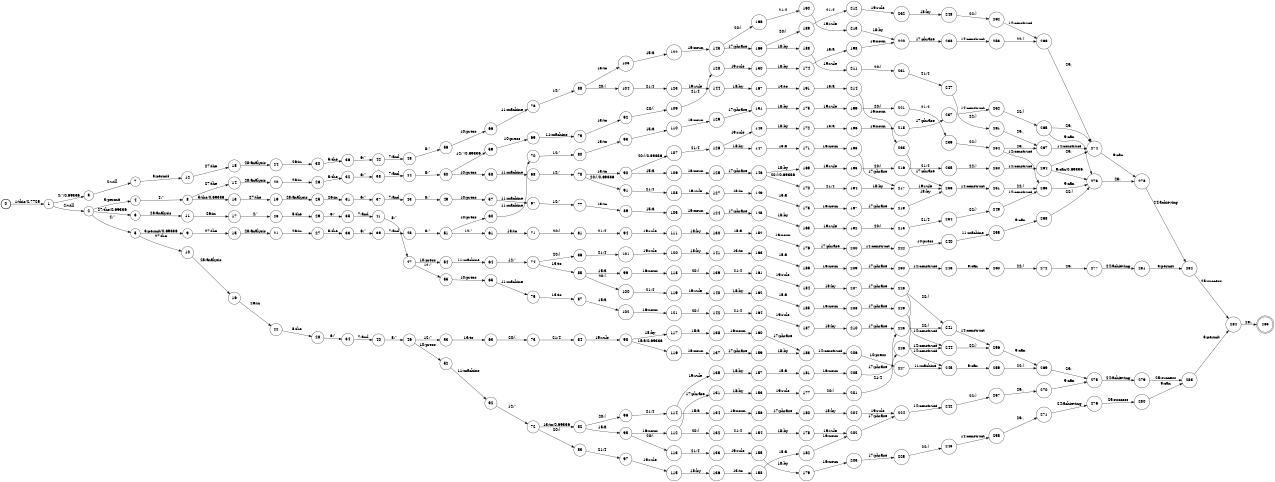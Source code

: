 digraph FST {
rankdir = LR;
size = "8.5,11";
label = "";
center = 1;
orientation = Portrait;
ranksep = "0.4";
nodesep = "0.25";
0 [label = "0", shape = circle, style = bold, fontsize = 14]
	0 -> 1 [label = "1:this/2.7725", fontsize = 14];
1 [label = "1", shape = circle, style = solid, fontsize = 14]
	1 -> 2 [label = "2:will", fontsize = 14];
	1 -> 3 [label = "4:&quot;/0.69336", fontsize = 14];
2 [label = "2", shape = circle, style = solid, fontsize = 14]
	2 -> 4 [label = "3:permit", fontsize = 14];
	2 -> 5 [label = "4:&quot;", fontsize = 14];
	2 -> 6 [label = "27:the/0.69336", fontsize = 14];
3 [label = "3", shape = circle, style = solid, fontsize = 14]
	3 -> 7 [label = "2:will", fontsize = 14];
4 [label = "4", shape = circle, style = solid, fontsize = 14]
	4 -> 8 [label = "4:&quot;", fontsize = 14];
5 [label = "5", shape = circle, style = solid, fontsize = 14]
	5 -> 9 [label = "3:permit/0.69336", fontsize = 14];
	5 -> 10 [label = "27:the", fontsize = 14];
6 [label = "6", shape = circle, style = solid, fontsize = 14]
	6 -> 11 [label = "28:analysis", fontsize = 14];
7 [label = "7", shape = circle, style = solid, fontsize = 14]
	7 -> 12 [label = "3:permit", fontsize = 14];
8 [label = "8", shape = circle, style = solid, fontsize = 14]
	8 -> 13 [label = "5:the/0.69336", fontsize = 14];
	8 -> 14 [label = "27:the", fontsize = 14];
9 [label = "9", shape = circle, style = solid, fontsize = 14]
	9 -> 15 [label = "27:the", fontsize = 14];
10 [label = "10", shape = circle, style = solid, fontsize = 14]
	10 -> 16 [label = "28:analysis", fontsize = 14];
11 [label = "11", shape = circle, style = solid, fontsize = 14]
	11 -> 17 [label = "26:in", fontsize = 14];
12 [label = "12", shape = circle, style = solid, fontsize = 14]
	12 -> 18 [label = "27:the", fontsize = 14];
13 [label = "13", shape = circle, style = solid, fontsize = 14]
	13 -> 19 [label = "27:the", fontsize = 14];
14 [label = "14", shape = circle, style = solid, fontsize = 14]
	14 -> 20 [label = "28:analysis", fontsize = 14];
15 [label = "15", shape = circle, style = solid, fontsize = 14]
	15 -> 21 [label = "28:analysis", fontsize = 14];
16 [label = "16", shape = circle, style = solid, fontsize = 14]
	16 -> 22 [label = "26:in", fontsize = 14];
17 [label = "17", shape = circle, style = solid, fontsize = 14]
	17 -> 23 [label = "4:&quot;", fontsize = 14];
18 [label = "18", shape = circle, style = solid, fontsize = 14]
	18 -> 24 [label = "28:analysis", fontsize = 14];
19 [label = "19", shape = circle, style = solid, fontsize = 14]
	19 -> 25 [label = "28:analysis", fontsize = 14];
20 [label = "20", shape = circle, style = solid, fontsize = 14]
	20 -> 26 [label = "26:in", fontsize = 14];
21 [label = "21", shape = circle, style = solid, fontsize = 14]
	21 -> 27 [label = "26:in", fontsize = 14];
22 [label = "22", shape = circle, style = solid, fontsize = 14]
	22 -> 28 [label = "5:the", fontsize = 14];
23 [label = "23", shape = circle, style = solid, fontsize = 14]
	23 -> 29 [label = "5:the", fontsize = 14];
24 [label = "24", shape = circle, style = solid, fontsize = 14]
	24 -> 30 [label = "26:in", fontsize = 14];
25 [label = "25", shape = circle, style = solid, fontsize = 14]
	25 -> 31 [label = "26:in", fontsize = 14];
26 [label = "26", shape = circle, style = solid, fontsize = 14]
	26 -> 32 [label = "5:the", fontsize = 14];
27 [label = "27", shape = circle, style = solid, fontsize = 14]
	27 -> 33 [label = "5:the", fontsize = 14];
28 [label = "28", shape = circle, style = solid, fontsize = 14]
	28 -> 34 [label = "6:&quot;", fontsize = 14];
29 [label = "29", shape = circle, style = solid, fontsize = 14]
	29 -> 35 [label = "6:&quot;", fontsize = 14];
30 [label = "30", shape = circle, style = solid, fontsize = 14]
	30 -> 36 [label = "5:the", fontsize = 14];
31 [label = "31", shape = circle, style = solid, fontsize = 14]
	31 -> 37 [label = "6:&quot;", fontsize = 14];
32 [label = "32", shape = circle, style = solid, fontsize = 14]
	32 -> 38 [label = "6:&quot;", fontsize = 14];
33 [label = "33", shape = circle, style = solid, fontsize = 14]
	33 -> 39 [label = "6:&quot;", fontsize = 14];
34 [label = "34", shape = circle, style = solid, fontsize = 14]
	34 -> 40 [label = "7:and", fontsize = 14];
35 [label = "35", shape = circle, style = solid, fontsize = 14]
	35 -> 41 [label = "7:and", fontsize = 14];
36 [label = "36", shape = circle, style = solid, fontsize = 14]
	36 -> 42 [label = "6:&quot;", fontsize = 14];
37 [label = "37", shape = circle, style = solid, fontsize = 14]
	37 -> 43 [label = "7:and", fontsize = 14];
38 [label = "38", shape = circle, style = solid, fontsize = 14]
	38 -> 44 [label = "7:and", fontsize = 14];
39 [label = "39", shape = circle, style = solid, fontsize = 14]
	39 -> 45 [label = "7:and", fontsize = 14];
40 [label = "40", shape = circle, style = solid, fontsize = 14]
	40 -> 46 [label = "8:&quot;", fontsize = 14];
41 [label = "41", shape = circle, style = solid, fontsize = 14]
	41 -> 47 [label = "8:&quot;", fontsize = 14];
42 [label = "42", shape = circle, style = solid, fontsize = 14]
	42 -> 48 [label = "7:and", fontsize = 14];
43 [label = "43", shape = circle, style = solid, fontsize = 14]
	43 -> 49 [label = "8:&quot;", fontsize = 14];
44 [label = "44", shape = circle, style = solid, fontsize = 14]
	44 -> 50 [label = "8:&quot;", fontsize = 14];
45 [label = "45", shape = circle, style = solid, fontsize = 14]
	45 -> 51 [label = "8:&quot;", fontsize = 14];
46 [label = "46", shape = circle, style = solid, fontsize = 14]
	46 -> 53 [label = "12:&quot;", fontsize = 14];
	46 -> 52 [label = "10:press", fontsize = 14];
47 [label = "47", shape = circle, style = solid, fontsize = 14]
	47 -> 55 [label = "12:&quot;", fontsize = 14];
	47 -> 54 [label = "10:press", fontsize = 14];
48 [label = "48", shape = circle, style = solid, fontsize = 14]
	48 -> 56 [label = "8:&quot;", fontsize = 14];
49 [label = "49", shape = circle, style = solid, fontsize = 14]
	49 -> 57 [label = "10:press", fontsize = 14];
50 [label = "50", shape = circle, style = solid, fontsize = 14]
	50 -> 59 [label = "12:&quot;/0.69336", fontsize = 14];
	50 -> 58 [label = "10:press", fontsize = 14];
51 [label = "51", shape = circle, style = solid, fontsize = 14]
	51 -> 61 [label = "12:&quot;", fontsize = 14];
	51 -> 60 [label = "10:press", fontsize = 14];
52 [label = "52", shape = circle, style = solid, fontsize = 14]
	52 -> 62 [label = "11:machine", fontsize = 14];
53 [label = "53", shape = circle, style = solid, fontsize = 14]
	53 -> 63 [label = "13:to", fontsize = 14];
54 [label = "54", shape = circle, style = solid, fontsize = 14]
	54 -> 64 [label = "11:machine", fontsize = 14];
55 [label = "55", shape = circle, style = solid, fontsize = 14]
	55 -> 65 [label = "10:press", fontsize = 14];
56 [label = "56", shape = circle, style = solid, fontsize = 14]
	56 -> 66 [label = "10:press", fontsize = 14];
57 [label = "57", shape = circle, style = solid, fontsize = 14]
	57 -> 67 [label = "11:machine", fontsize = 14];
58 [label = "58", shape = circle, style = solid, fontsize = 14]
	58 -> 68 [label = "11:machine", fontsize = 14];
59 [label = "59", shape = circle, style = solid, fontsize = 14]
	59 -> 69 [label = "10:press", fontsize = 14];
60 [label = "60", shape = circle, style = solid, fontsize = 14]
	60 -> 70 [label = "11:machine", fontsize = 14];
61 [label = "61", shape = circle, style = solid, fontsize = 14]
	61 -> 71 [label = "13:to", fontsize = 14];
62 [label = "62", shape = circle, style = solid, fontsize = 14]
	62 -> 72 [label = "12:&quot;", fontsize = 14];
63 [label = "63", shape = circle, style = solid, fontsize = 14]
	63 -> 73 [label = "20:(", fontsize = 14];
64 [label = "64", shape = circle, style = solid, fontsize = 14]
	64 -> 74 [label = "12:&quot;", fontsize = 14];
65 [label = "65", shape = circle, style = solid, fontsize = 14]
	65 -> 75 [label = "11:machine", fontsize = 14];
66 [label = "66", shape = circle, style = solid, fontsize = 14]
	66 -> 76 [label = "11:machine", fontsize = 14];
67 [label = "67", shape = circle, style = solid, fontsize = 14]
	67 -> 77 [label = "12:&quot;", fontsize = 14];
68 [label = "68", shape = circle, style = solid, fontsize = 14]
	68 -> 78 [label = "12:&quot;", fontsize = 14];
69 [label = "69", shape = circle, style = solid, fontsize = 14]
	69 -> 79 [label = "11:machine", fontsize = 14];
70 [label = "70", shape = circle, style = solid, fontsize = 14]
	70 -> 80 [label = "12:&quot;", fontsize = 14];
71 [label = "71", shape = circle, style = solid, fontsize = 14]
	71 -> 81 [label = "20:(", fontsize = 14];
72 [label = "72", shape = circle, style = solid, fontsize = 14]
	72 -> 82 [label = "13:to/0.69336", fontsize = 14];
	72 -> 83 [label = "20:(", fontsize = 14];
73 [label = "73", shape = circle, style = solid, fontsize = 14]
	73 -> 84 [label = "21:4", fontsize = 14];
74 [label = "74", shape = circle, style = solid, fontsize = 14]
	74 -> 85 [label = "13:to", fontsize = 14];
	74 -> 86 [label = "20:(", fontsize = 14];
75 [label = "75", shape = circle, style = solid, fontsize = 14]
	75 -> 87 [label = "13:to", fontsize = 14];
76 [label = "76", shape = circle, style = solid, fontsize = 14]
	76 -> 88 [label = "12:&quot;", fontsize = 14];
77 [label = "77", shape = circle, style = solid, fontsize = 14]
	77 -> 89 [label = "13:to", fontsize = 14];
78 [label = "78", shape = circle, style = solid, fontsize = 14]
	78 -> 90 [label = "13:to", fontsize = 14];
	78 -> 91 [label = "20:(/0.69336", fontsize = 14];
79 [label = "79", shape = circle, style = solid, fontsize = 14]
	79 -> 92 [label = "13:to", fontsize = 14];
80 [label = "80", shape = circle, style = solid, fontsize = 14]
	80 -> 93 [label = "13:to", fontsize = 14];
81 [label = "81", shape = circle, style = solid, fontsize = 14]
	81 -> 94 [label = "21:4", fontsize = 14];
82 [label = "82", shape = circle, style = solid, fontsize = 14]
	82 -> 95 [label = "15:a", fontsize = 14];
	82 -> 96 [label = "20:(", fontsize = 14];
83 [label = "83", shape = circle, style = solid, fontsize = 14]
	83 -> 97 [label = "21:4", fontsize = 14];
84 [label = "84", shape = circle, style = solid, fontsize = 14]
	84 -> 98 [label = "19:rule", fontsize = 14];
85 [label = "85", shape = circle, style = solid, fontsize = 14]
	85 -> 99 [label = "15:a", fontsize = 14];
	85 -> 100 [label = "20:(", fontsize = 14];
86 [label = "86", shape = circle, style = solid, fontsize = 14]
	86 -> 101 [label = "21:4", fontsize = 14];
87 [label = "87", shape = circle, style = solid, fontsize = 14]
	87 -> 102 [label = "15:a", fontsize = 14];
88 [label = "88", shape = circle, style = solid, fontsize = 14]
	88 -> 103 [label = "13:to", fontsize = 14];
	88 -> 104 [label = "20:(", fontsize = 14];
89 [label = "89", shape = circle, style = solid, fontsize = 14]
	89 -> 105 [label = "15:a", fontsize = 14];
90 [label = "90", shape = circle, style = solid, fontsize = 14]
	90 -> 106 [label = "15:a", fontsize = 14];
	90 -> 107 [label = "20:(/0.69336", fontsize = 14];
91 [label = "91", shape = circle, style = solid, fontsize = 14]
	91 -> 108 [label = "21:4", fontsize = 14];
92 [label = "92", shape = circle, style = solid, fontsize = 14]
	92 -> 109 [label = "20:(", fontsize = 14];
93 [label = "93", shape = circle, style = solid, fontsize = 14]
	93 -> 110 [label = "15:a", fontsize = 14];
94 [label = "94", shape = circle, style = solid, fontsize = 14]
	94 -> 111 [label = "19:rule", fontsize = 14];
95 [label = "95", shape = circle, style = solid, fontsize = 14]
	95 -> 112 [label = "16:noun", fontsize = 14];
	95 -> 113 [label = "20:(", fontsize = 14];
96 [label = "96", shape = circle, style = solid, fontsize = 14]
	96 -> 114 [label = "21:4", fontsize = 14];
97 [label = "97", shape = circle, style = solid, fontsize = 14]
	97 -> 115 [label = "19:rule", fontsize = 14];
98 [label = "98", shape = circle, style = solid, fontsize = 14]
	98 -> 116 [label = "15:a/0.69336", fontsize = 14];
	98 -> 117 [label = "18:by", fontsize = 14];
99 [label = "99", shape = circle, style = solid, fontsize = 14]
	99 -> 118 [label = "16:noun", fontsize = 14];
100 [label = "100", shape = circle, style = solid, fontsize = 14]
	100 -> 119 [label = "21:4", fontsize = 14];
101 [label = "101", shape = circle, style = solid, fontsize = 14]
	101 -> 120 [label = "19:rule", fontsize = 14];
102 [label = "102", shape = circle, style = solid, fontsize = 14]
	102 -> 121 [label = "16:noun", fontsize = 14];
103 [label = "103", shape = circle, style = solid, fontsize = 14]
	103 -> 122 [label = "15:a", fontsize = 14];
104 [label = "104", shape = circle, style = solid, fontsize = 14]
	104 -> 123 [label = "21:4", fontsize = 14];
105 [label = "105", shape = circle, style = solid, fontsize = 14]
	105 -> 124 [label = "16:noun", fontsize = 14];
106 [label = "106", shape = circle, style = solid, fontsize = 14]
	106 -> 125 [label = "16:noun", fontsize = 14];
107 [label = "107", shape = circle, style = solid, fontsize = 14]
	107 -> 126 [label = "21:4", fontsize = 14];
108 [label = "108", shape = circle, style = solid, fontsize = 14]
	108 -> 127 [label = "19:rule", fontsize = 14];
109 [label = "109", shape = circle, style = solid, fontsize = 14]
	109 -> 128 [label = "21:4", fontsize = 14];
110 [label = "110", shape = circle, style = solid, fontsize = 14]
	110 -> 129 [label = "16:noun", fontsize = 14];
111 [label = "111", shape = circle, style = solid, fontsize = 14]
	111 -> 130 [label = "18:by", fontsize = 14];
112 [label = "112", shape = circle, style = solid, fontsize = 14]
	112 -> 131 [label = "17:phrase", fontsize = 14];
	112 -> 132 [label = "20:(", fontsize = 14];
113 [label = "113", shape = circle, style = solid, fontsize = 14]
	113 -> 133 [label = "21:4", fontsize = 14];
114 [label = "114", shape = circle, style = solid, fontsize = 14]
	114 -> 134 [label = "15:a", fontsize = 14];
	114 -> 135 [label = "19:rule", fontsize = 14];
115 [label = "115", shape = circle, style = solid, fontsize = 14]
	115 -> 136 [label = "18:by", fontsize = 14];
116 [label = "116", shape = circle, style = solid, fontsize = 14]
	116 -> 137 [label = "16:noun", fontsize = 14];
117 [label = "117", shape = circle, style = solid, fontsize = 14]
	117 -> 138 [label = "15:a", fontsize = 14];
118 [label = "118", shape = circle, style = solid, fontsize = 14]
	118 -> 139 [label = "20:(", fontsize = 14];
119 [label = "119", shape = circle, style = solid, fontsize = 14]
	119 -> 140 [label = "19:rule", fontsize = 14];
120 [label = "120", shape = circle, style = solid, fontsize = 14]
	120 -> 141 [label = "18:by", fontsize = 14];
121 [label = "121", shape = circle, style = solid, fontsize = 14]
	121 -> 142 [label = "20:(", fontsize = 14];
122 [label = "122", shape = circle, style = solid, fontsize = 14]
	122 -> 143 [label = "16:noun", fontsize = 14];
123 [label = "123", shape = circle, style = solid, fontsize = 14]
	123 -> 144 [label = "19:rule", fontsize = 14];
124 [label = "124", shape = circle, style = solid, fontsize = 14]
	124 -> 145 [label = "17:phrase", fontsize = 14];
125 [label = "125", shape = circle, style = solid, fontsize = 14]
	125 -> 146 [label = "17:phrase", fontsize = 14];
126 [label = "126", shape = circle, style = solid, fontsize = 14]
	126 -> 147 [label = "18:by", fontsize = 14];
	126 -> 148 [label = "19:rule", fontsize = 14];
127 [label = "127", shape = circle, style = solid, fontsize = 14]
	127 -> 149 [label = "13:to", fontsize = 14];
128 [label = "128", shape = circle, style = solid, fontsize = 14]
	128 -> 150 [label = "19:rule", fontsize = 14];
129 [label = "129", shape = circle, style = solid, fontsize = 14]
	129 -> 151 [label = "17:phrase", fontsize = 14];
130 [label = "130", shape = circle, style = solid, fontsize = 14]
	130 -> 152 [label = "15:a", fontsize = 14];
131 [label = "131", shape = circle, style = solid, fontsize = 14]
	131 -> 153 [label = "18:by", fontsize = 14];
132 [label = "132", shape = circle, style = solid, fontsize = 14]
	132 -> 154 [label = "21:4", fontsize = 14];
133 [label = "133", shape = circle, style = solid, fontsize = 14]
	133 -> 155 [label = "19:rule", fontsize = 14];
134 [label = "134", shape = circle, style = solid, fontsize = 14]
	134 -> 156 [label = "16:noun", fontsize = 14];
135 [label = "135", shape = circle, style = solid, fontsize = 14]
	135 -> 157 [label = "18:by", fontsize = 14];
136 [label = "136", shape = circle, style = solid, fontsize = 14]
	136 -> 158 [label = "13:to", fontsize = 14];
137 [label = "137", shape = circle, style = solid, fontsize = 14]
	137 -> 159 [label = "17:phrase", fontsize = 14];
138 [label = "138", shape = circle, style = solid, fontsize = 14]
	138 -> 160 [label = "16:noun", fontsize = 14];
139 [label = "139", shape = circle, style = solid, fontsize = 14]
	139 -> 161 [label = "21:4", fontsize = 14];
140 [label = "140", shape = circle, style = solid, fontsize = 14]
	140 -> 162 [label = "18:by", fontsize = 14];
141 [label = "141", shape = circle, style = solid, fontsize = 14]
	141 -> 163 [label = "13:to", fontsize = 14];
142 [label = "142", shape = circle, style = solid, fontsize = 14]
	142 -> 164 [label = "21:4", fontsize = 14];
143 [label = "143", shape = circle, style = solid, fontsize = 14]
	143 -> 165 [label = "17:phrase", fontsize = 14];
	143 -> 166 [label = "20:(", fontsize = 14];
144 [label = "144", shape = circle, style = solid, fontsize = 14]
	144 -> 167 [label = "18:by", fontsize = 14];
145 [label = "145", shape = circle, style = solid, fontsize = 14]
	145 -> 168 [label = "18:by", fontsize = 14];
146 [label = "146", shape = circle, style = solid, fontsize = 14]
	146 -> 169 [label = "18:by", fontsize = 14];
	146 -> 170 [label = "20:(/0.69336", fontsize = 14];
147 [label = "147", shape = circle, style = solid, fontsize = 14]
	147 -> 171 [label = "15:a", fontsize = 14];
148 [label = "148", shape = circle, style = solid, fontsize = 14]
	148 -> 172 [label = "18:by", fontsize = 14];
149 [label = "149", shape = circle, style = solid, fontsize = 14]
	149 -> 173 [label = "15:a", fontsize = 14];
150 [label = "150", shape = circle, style = solid, fontsize = 14]
	150 -> 174 [label = "18:by", fontsize = 14];
151 [label = "151", shape = circle, style = solid, fontsize = 14]
	151 -> 175 [label = "18:by", fontsize = 14];
152 [label = "152", shape = circle, style = solid, fontsize = 14]
	152 -> 176 [label = "16:noun", fontsize = 14];
153 [label = "153", shape = circle, style = solid, fontsize = 14]
	153 -> 177 [label = "19:rule", fontsize = 14];
154 [label = "154", shape = circle, style = solid, fontsize = 14]
	154 -> 178 [label = "18:by", fontsize = 14];
155 [label = "155", shape = circle, style = solid, fontsize = 14]
	155 -> 179 [label = "18:by", fontsize = 14];
156 [label = "156", shape = circle, style = solid, fontsize = 14]
	156 -> 180 [label = "17:phrase", fontsize = 14];
157 [label = "157", shape = circle, style = solid, fontsize = 14]
	157 -> 181 [label = "15:a", fontsize = 14];
158 [label = "158", shape = circle, style = solid, fontsize = 14]
	158 -> 182 [label = "15:a", fontsize = 14];
159 [label = "159", shape = circle, style = solid, fontsize = 14]
	159 -> 183 [label = "18:by", fontsize = 14];
160 [label = "160", shape = circle, style = solid, fontsize = 14]
	160 -> 183 [label = "17:phrase", fontsize = 14];
161 [label = "161", shape = circle, style = solid, fontsize = 14]
	161 -> 184 [label = "19:rule", fontsize = 14];
162 [label = "162", shape = circle, style = solid, fontsize = 14]
	162 -> 185 [label = "15:a", fontsize = 14];
163 [label = "163", shape = circle, style = solid, fontsize = 14]
	163 -> 186 [label = "15:a", fontsize = 14];
164 [label = "164", shape = circle, style = solid, fontsize = 14]
	164 -> 187 [label = "19:rule", fontsize = 14];
165 [label = "165", shape = circle, style = solid, fontsize = 14]
	165 -> 188 [label = "18:by", fontsize = 14];
	165 -> 189 [label = "20:(", fontsize = 14];
166 [label = "166", shape = circle, style = solid, fontsize = 14]
	166 -> 190 [label = "21:4", fontsize = 14];
167 [label = "167", shape = circle, style = solid, fontsize = 14]
	167 -> 191 [label = "13:to", fontsize = 14];
168 [label = "168", shape = circle, style = solid, fontsize = 14]
	168 -> 192 [label = "19:rule", fontsize = 14];
169 [label = "169", shape = circle, style = solid, fontsize = 14]
	169 -> 193 [label = "19:rule", fontsize = 14];
170 [label = "170", shape = circle, style = solid, fontsize = 14]
	170 -> 194 [label = "21:4", fontsize = 14];
171 [label = "171", shape = circle, style = solid, fontsize = 14]
	171 -> 195 [label = "16:noun", fontsize = 14];
172 [label = "172", shape = circle, style = solid, fontsize = 14]
	172 -> 196 [label = "15:a", fontsize = 14];
173 [label = "173", shape = circle, style = solid, fontsize = 14]
	173 -> 197 [label = "16:noun", fontsize = 14];
174 [label = "174", shape = circle, style = solid, fontsize = 14]
	174 -> 198 [label = "15:a", fontsize = 14];
175 [label = "175", shape = circle, style = solid, fontsize = 14]
	175 -> 199 [label = "19:rule", fontsize = 14];
176 [label = "176", shape = circle, style = solid, fontsize = 14]
	176 -> 200 [label = "17:phrase", fontsize = 14];
177 [label = "177", shape = circle, style = solid, fontsize = 14]
	177 -> 201 [label = "20:(", fontsize = 14];
178 [label = "178", shape = circle, style = solid, fontsize = 14]
	178 -> 202 [label = "19:rule", fontsize = 14];
179 [label = "179", shape = circle, style = solid, fontsize = 14]
	179 -> 203 [label = "16:noun", fontsize = 14];
180 [label = "180", shape = circle, style = solid, fontsize = 14]
	180 -> 204 [label = "18:by", fontsize = 14];
181 [label = "181", shape = circle, style = solid, fontsize = 14]
	181 -> 205 [label = "16:noun", fontsize = 14];
182 [label = "182", shape = circle, style = solid, fontsize = 14]
	182 -> 202 [label = "16:noun", fontsize = 14];
183 [label = "183", shape = circle, style = solid, fontsize = 14]
	183 -> 206 [label = "14:construct", fontsize = 14];
184 [label = "184", shape = circle, style = solid, fontsize = 14]
	184 -> 207 [label = "18:by", fontsize = 14];
185 [label = "185", shape = circle, style = solid, fontsize = 14]
	185 -> 208 [label = "16:noun", fontsize = 14];
186 [label = "186", shape = circle, style = solid, fontsize = 14]
	186 -> 209 [label = "16:noun", fontsize = 14];
187 [label = "187", shape = circle, style = solid, fontsize = 14]
	187 -> 210 [label = "18:by", fontsize = 14];
188 [label = "188", shape = circle, style = solid, fontsize = 14]
	188 -> 211 [label = "19:rule", fontsize = 14];
189 [label = "189", shape = circle, style = solid, fontsize = 14]
	189 -> 212 [label = "21:4", fontsize = 14];
190 [label = "190", shape = circle, style = solid, fontsize = 14]
	190 -> 213 [label = "19:rule", fontsize = 14];
191 [label = "191", shape = circle, style = solid, fontsize = 14]
	191 -> 214 [label = "15:a", fontsize = 14];
192 [label = "192", shape = circle, style = solid, fontsize = 14]
	192 -> 215 [label = "20:(", fontsize = 14];
193 [label = "193", shape = circle, style = solid, fontsize = 14]
	193 -> 216 [label = "20:(", fontsize = 14];
194 [label = "194", shape = circle, style = solid, fontsize = 14]
	194 -> 217 [label = "18:by", fontsize = 14];
195 [label = "195", shape = circle, style = solid, fontsize = 14]
	195 -> 217 [label = "17:phrase", fontsize = 14];
196 [label = "196", shape = circle, style = solid, fontsize = 14]
	196 -> 218 [label = "16:noun", fontsize = 14];
197 [label = "197", shape = circle, style = solid, fontsize = 14]
	197 -> 219 [label = "17:phrase", fontsize = 14];
198 [label = "198", shape = circle, style = solid, fontsize = 14]
	198 -> 220 [label = "16:noun", fontsize = 14];
199 [label = "199", shape = circle, style = solid, fontsize = 14]
	199 -> 221 [label = "20:(", fontsize = 14];
200 [label = "200", shape = circle, style = solid, fontsize = 14]
	200 -> 222 [label = "14:construct", fontsize = 14];
201 [label = "201", shape = circle, style = solid, fontsize = 14]
	201 -> 223 [label = "21:4", fontsize = 14];
202 [label = "202", shape = circle, style = solid, fontsize = 14]
	202 -> 224 [label = "17:phrase", fontsize = 14];
203 [label = "203", shape = circle, style = solid, fontsize = 14]
	203 -> 225 [label = "17:phrase", fontsize = 14];
204 [label = "204", shape = circle, style = solid, fontsize = 14]
	204 -> 224 [label = "19:rule", fontsize = 14];
205 [label = "205", shape = circle, style = solid, fontsize = 14]
	205 -> 226 [label = "17:phrase", fontsize = 14];
206 [label = "206", shape = circle, style = solid, fontsize = 14]
	206 -> 227 [label = "10:press", fontsize = 14];
207 [label = "207", shape = circle, style = solid, fontsize = 14]
	207 -> 228 [label = "17:phrase", fontsize = 14];
208 [label = "208", shape = circle, style = solid, fontsize = 14]
	208 -> 229 [label = "17:phrase", fontsize = 14];
209 [label = "209", shape = circle, style = solid, fontsize = 14]
	209 -> 230 [label = "17:phrase", fontsize = 14];
210 [label = "210", shape = circle, style = solid, fontsize = 14]
	210 -> 223 [label = "17:phrase", fontsize = 14];
211 [label = "211", shape = circle, style = solid, fontsize = 14]
	211 -> 231 [label = "20:(", fontsize = 14];
212 [label = "212", shape = circle, style = solid, fontsize = 14]
	212 -> 232 [label = "19:rule", fontsize = 14];
213 [label = "213", shape = circle, style = solid, fontsize = 14]
	213 -> 220 [label = "18:by", fontsize = 14];
214 [label = "214", shape = circle, style = solid, fontsize = 14]
	214 -> 233 [label = "16:noun", fontsize = 14];
215 [label = "215", shape = circle, style = solid, fontsize = 14]
	215 -> 234 [label = "21:4", fontsize = 14];
216 [label = "216", shape = circle, style = solid, fontsize = 14]
	216 -> 235 [label = "21:4", fontsize = 14];
217 [label = "217", shape = circle, style = solid, fontsize = 14]
	217 -> 236 [label = "19:rule", fontsize = 14];
218 [label = "218", shape = circle, style = solid, fontsize = 14]
	218 -> 237 [label = "17:phrase", fontsize = 14];
219 [label = "219", shape = circle, style = solid, fontsize = 14]
	219 -> 236 [label = "18:by", fontsize = 14];
220 [label = "220", shape = circle, style = solid, fontsize = 14]
	220 -> 238 [label = "17:phrase", fontsize = 14];
221 [label = "221", shape = circle, style = solid, fontsize = 14]
	221 -> 239 [label = "21:4", fontsize = 14];
222 [label = "222", shape = circle, style = solid, fontsize = 14]
	222 -> 240 [label = "10:press", fontsize = 14];
223 [label = "223", shape = circle, style = solid, fontsize = 14]
	223 -> 241 [label = "22:)", fontsize = 14];
224 [label = "224", shape = circle, style = solid, fontsize = 14]
	224 -> 242 [label = "14:construct", fontsize = 14];
225 [label = "225", shape = circle, style = solid, fontsize = 14]
	225 -> 243 [label = "22:)", fontsize = 14];
226 [label = "226", shape = circle, style = solid, fontsize = 14]
	226 -> 244 [label = "14:construct", fontsize = 14];
227 [label = "227", shape = circle, style = solid, fontsize = 14]
	227 -> 245 [label = "11:machine", fontsize = 14];
228 [label = "228", shape = circle, style = solid, fontsize = 14]
	228 -> 244 [label = "14:construct", fontsize = 14];
	228 -> 241 [label = "22:)", fontsize = 14];
229 [label = "229", shape = circle, style = solid, fontsize = 14]
	229 -> 245 [label = "14:construct", fontsize = 14];
230 [label = "230", shape = circle, style = solid, fontsize = 14]
	230 -> 246 [label = "14:construct", fontsize = 14];
231 [label = "231", shape = circle, style = solid, fontsize = 14]
	231 -> 247 [label = "21:4", fontsize = 14];
232 [label = "232", shape = circle, style = solid, fontsize = 14]
	232 -> 248 [label = "18:by", fontsize = 14];
233 [label = "233", shape = circle, style = solid, fontsize = 14]
	233 -> 236 [label = "17:phrase", fontsize = 14];
234 [label = "234", shape = circle, style = solid, fontsize = 14]
	234 -> 249 [label = "22:)", fontsize = 14];
235 [label = "235", shape = circle, style = solid, fontsize = 14]
	235 -> 250 [label = "22:)", fontsize = 14];
236 [label = "236", shape = circle, style = solid, fontsize = 14]
	236 -> 251 [label = "14:construct", fontsize = 14];
237 [label = "237", shape = circle, style = solid, fontsize = 14]
	237 -> 252 [label = "14:construct", fontsize = 14];
238 [label = "238", shape = circle, style = solid, fontsize = 14]
	238 -> 253 [label = "14:construct", fontsize = 14];
239 [label = "239", shape = circle, style = solid, fontsize = 14]
	239 -> 254 [label = "22:)", fontsize = 14];
240 [label = "240", shape = circle, style = solid, fontsize = 14]
	240 -> 255 [label = "11:machine", fontsize = 14];
241 [label = "241", shape = circle, style = solid, fontsize = 14]
	241 -> 256 [label = "14:construct", fontsize = 14];
242 [label = "242", shape = circle, style = solid, fontsize = 14]
	242 -> 257 [label = "22:)", fontsize = 14];
243 [label = "243", shape = circle, style = solid, fontsize = 14]
	243 -> 258 [label = "14:construct", fontsize = 14];
244 [label = "244", shape = circle, style = solid, fontsize = 14]
	244 -> 256 [label = "22:)", fontsize = 14];
245 [label = "245", shape = circle, style = solid, fontsize = 14]
	245 -> 259 [label = "9:can", fontsize = 14];
246 [label = "246", shape = circle, style = solid, fontsize = 14]
	246 -> 260 [label = "9:can", fontsize = 14];
247 [label = "247", shape = circle, style = solid, fontsize = 14]
	247 -> 261 [label = "22:)", fontsize = 14];
248 [label = "248", shape = circle, style = solid, fontsize = 14]
	248 -> 262 [label = "22:)", fontsize = 14];
249 [label = "249", shape = circle, style = solid, fontsize = 14]
	249 -> 263 [label = "14:construct", fontsize = 14];
250 [label = "250", shape = circle, style = solid, fontsize = 14]
	250 -> 264 [label = "14:construct", fontsize = 14];
251 [label = "251", shape = circle, style = solid, fontsize = 14]
	251 -> 263 [label = "22:)", fontsize = 14];
252 [label = "252", shape = circle, style = solid, fontsize = 14]
	252 -> 265 [label = "22:)", fontsize = 14];
253 [label = "253", shape = circle, style = solid, fontsize = 14]
	253 -> 266 [label = "22:)", fontsize = 14];
254 [label = "254", shape = circle, style = solid, fontsize = 14]
	254 -> 263 [label = "14:construct", fontsize = 14];
	254 -> 267 [label = "23:,", fontsize = 14];
255 [label = "255", shape = circle, style = solid, fontsize = 14]
	255 -> 268 [label = "9:can", fontsize = 14];
256 [label = "256", shape = circle, style = solid, fontsize = 14]
	256 -> 269 [label = "9:can", fontsize = 14];
257 [label = "257", shape = circle, style = solid, fontsize = 14]
	257 -> 270 [label = "23:,", fontsize = 14];
258 [label = "258", shape = circle, style = solid, fontsize = 14]
	258 -> 271 [label = "23:,", fontsize = 14];
259 [label = "259", shape = circle, style = solid, fontsize = 14]
	259 -> 269 [label = "22:)", fontsize = 14];
260 [label = "260", shape = circle, style = solid, fontsize = 14]
	260 -> 272 [label = "22:)", fontsize = 14];
261 [label = "261", shape = circle, style = solid, fontsize = 14]
	261 -> 267 [label = "23:,", fontsize = 14];
262 [label = "262", shape = circle, style = solid, fontsize = 14]
	262 -> 266 [label = "14:construct", fontsize = 14];
263 [label = "263", shape = circle, style = solid, fontsize = 14]
	263 -> 273 [label = "9:can", fontsize = 14];
264 [label = "264", shape = circle, style = solid, fontsize = 14]
	264 -> 273 [label = "9:can/0.69336", fontsize = 14];
	264 -> 274 [label = "23:,", fontsize = 14];
265 [label = "265", shape = circle, style = solid, fontsize = 14]
	265 -> 273 [label = "9:can", fontsize = 14];
	265 -> 274 [label = "23:,", fontsize = 14];
266 [label = "266", shape = circle, style = solid, fontsize = 14]
	266 -> 274 [label = "23:,", fontsize = 14];
267 [label = "267", shape = circle, style = solid, fontsize = 14]
	267 -> 274 [label = "14:construct", fontsize = 14];
268 [label = "268", shape = circle, style = solid, fontsize = 14]
	268 -> 273 [label = "22:)", fontsize = 14];
269 [label = "269", shape = circle, style = solid, fontsize = 14]
	269 -> 275 [label = "23:,", fontsize = 14];
270 [label = "270", shape = circle, style = solid, fontsize = 14]
	270 -> 275 [label = "9:can", fontsize = 14];
271 [label = "271", shape = circle, style = solid, fontsize = 14]
	271 -> 276 [label = "24:achieving", fontsize = 14];
272 [label = "272", shape = circle, style = solid, fontsize = 14]
	272 -> 277 [label = "23:,", fontsize = 14];
273 [label = "273", shape = circle, style = solid, fontsize = 14]
	273 -> 278 [label = "23:,", fontsize = 14];
274 [label = "274", shape = circle, style = solid, fontsize = 14]
	274 -> 278 [label = "9:can", fontsize = 14];
275 [label = "275", shape = circle, style = solid, fontsize = 14]
	275 -> 279 [label = "24:achieving", fontsize = 14];
276 [label = "276", shape = circle, style = solid, fontsize = 14]
	276 -> 280 [label = "25:success", fontsize = 14];
277 [label = "277", shape = circle, style = solid, fontsize = 14]
	277 -> 281 [label = "24:achieving", fontsize = 14];
278 [label = "278", shape = circle, style = solid, fontsize = 14]
	278 -> 282 [label = "24:achieving", fontsize = 14];
279 [label = "279", shape = circle, style = solid, fontsize = 14]
	279 -> 283 [label = "25:success", fontsize = 14];
280 [label = "280", shape = circle, style = solid, fontsize = 14]
	280 -> 283 [label = "9:can", fontsize = 14];
281 [label = "281", shape = circle, style = solid, fontsize = 14]
	281 -> 282 [label = "3:permit", fontsize = 14];
282 [label = "282", shape = circle, style = solid, fontsize = 14]
	282 -> 284 [label = "25:success", fontsize = 14];
283 [label = "283", shape = circle, style = solid, fontsize = 14]
	283 -> 284 [label = "3:permit", fontsize = 14];
284 [label = "284", shape = circle, style = solid, fontsize = 14]
	284 -> 285 [label = "29:.", fontsize = 14];
285 [label = "285", shape = doublecircle, style = solid, fontsize = 14]
}
